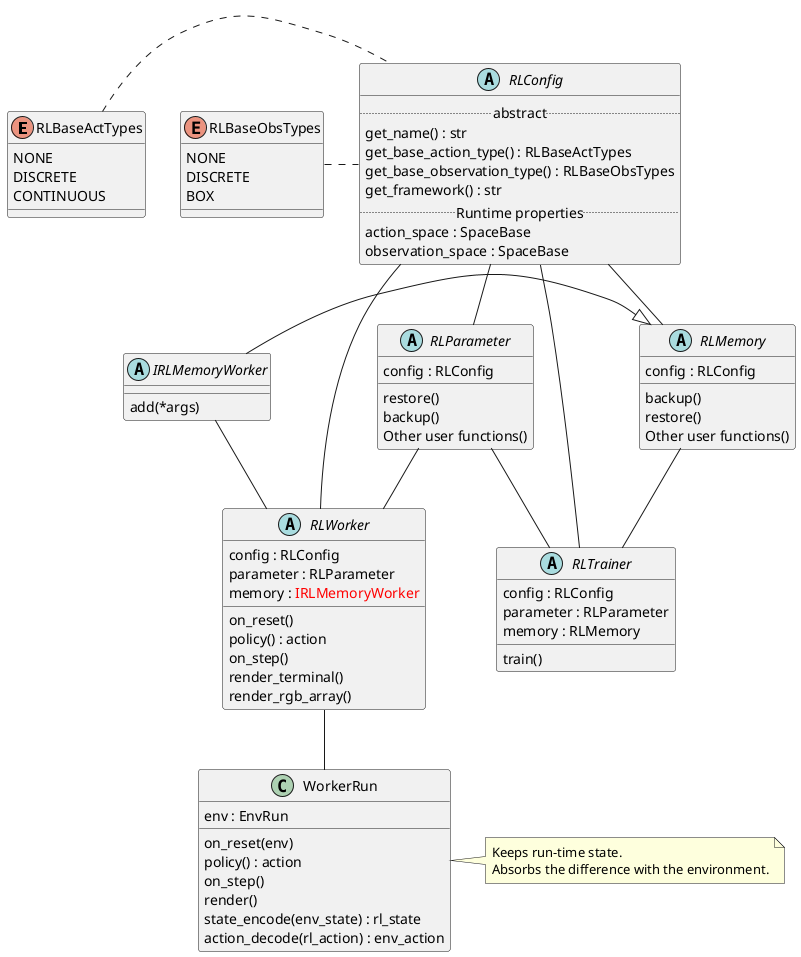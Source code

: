 @startuml class_rl

enum RLBaseActTypes {
    NONE
    DISCRETE
    CONTINUOUS
}

enum RLBaseObsTypes {
    NONE
    DISCRETE
    BOX
}

abstract RLConfig {
    .. abstract ..
    get_name() : str
    get_base_action_type() : RLBaseActTypes
    get_base_observation_type() : RLBaseObsTypes
    get_framework() : str
    .. Runtime properties ..
    action_space : SpaceBase
    observation_space : SpaceBase
}


abstract IRLMemoryWorker {
    add(*args)
}
abstract RLMemory {
    config : RLConfig
    backup()
    restore()
    Other user functions()
}
IRLMemoryWorker -|> RLMemory


abstract RLParameter {
    config : RLConfig
    restore()
    backup()
    Other user functions()
}


abstract RLTrainer {
    config : RLConfig
    parameter : RLParameter
    memory : RLMemory
    train()
}


abstract RLWorker {
    config : RLConfig
    parameter : RLParameter
    memory : <color red>IRLMemoryWorker</color>
    on_reset()
    policy() : action
    on_step()
    render_terminal()
    render_rgb_array()
}
RLWorker -- WorkerRun


class WorkerRun {
    env : EnvRun
    on_reset(env)
    policy() : action
    on_step()
    render()
    state_encode(env_state) : rl_state
    action_decode(rl_action) : env_action
}
note "Keeps run-time state.\nAbsorbs the difference with the environment." as WorkerRunMemo
WorkerRun . WorkerRunMemo

RLBaseActTypes . RLConfig
RLBaseObsTypes . RLConfig

RLConfig --- RLWorker
RLConfig --- RLTrainer
RLConfig -- RLParameter
RLConfig -- RLMemory

RLParameter -- RLWorker
RLParameter -- RLTrainer
IRLMemoryWorker -- RLWorker
RLMemory -- RLTrainer

@enduml